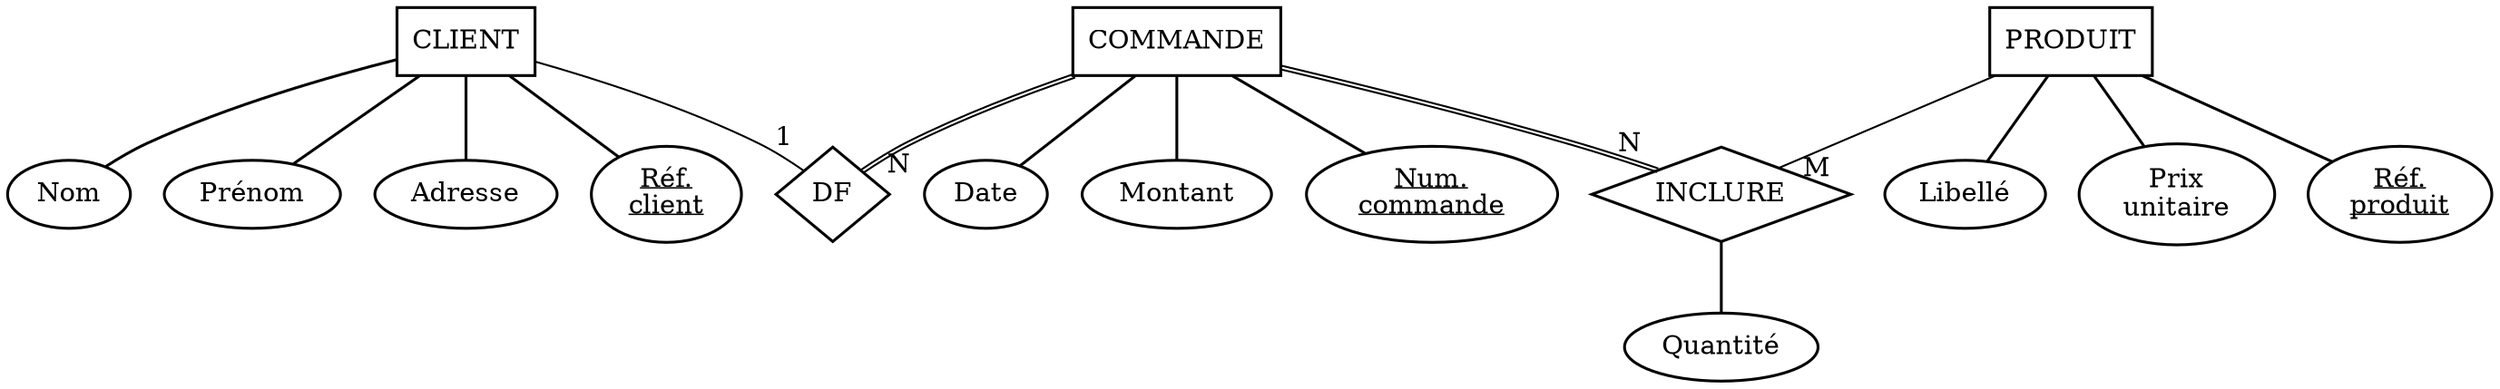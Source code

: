 // Generated by Mocodo 4.0.2

graph{
  start=42

  // Entities
  node [
    shape=box
    style=filled
    penwidth=1.5
    fillcolor="#FFFFFF"
  ]
  1 [label="CLIENT"]
  10 [label="COMMANDE"]
  15 [label="PRODUIT"]

  // Normal entity attributes
  node [
    shape=oval
    penwidth=1.5
    fillcolor="#FFFFFF"
  ]
  3 [label="Nom"]
  4 [label="Prénom"]
  5 [label="Adresse"]
  12 [label="Date"]
  13 [label="Montant"]
  17 [label="Libellé"]
  18 [label="Prix\nunitaire"]

  // Weak and strong entity attributes
  2 [label=<<u>Réf.<br/>client</u>>]
  11 [label=<<u>Num.<br/>commande</u>>]
  16 [label=<<u>Réf.<br/>produit</u>>]

  // Relationship attributes
  node [
    fillcolor="#FFFFFF"
  ]
  22 [label="Quantité"]

  // Relationships
  node [
    shape=diamond
    height=0.7
    penwidth=1.5
    fillcolor="#FFFFFF"
  ]
  9 [label="DF"]
  21 [label="INCLURE"]

  // Edges between entities and attributes
  edge [
    penwidth=1.5
  ]
  1 -- 2
  1 -- 3
  1 -- 4
  1 -- 5
  10 -- 11
  10 -- 12
  10 -- 13
  15 -- 16
  15 -- 17
  15 -- 18

  // Edges between relationships and attributes
  edge [color="#000000"]
  21 -- 22

  // Edges between entities and relationships
  edge [
    penwidth=1
    color="#000000:#000000"
    labeldistance=2
    headlabel=1
  ]
  1 -- 9 [color="#000000"]
  edge [headlabel=M]
  15 -- 21 [color="#000000"]
  edge [headlabel=N]
  10 -- 9
  10 -- 21
}